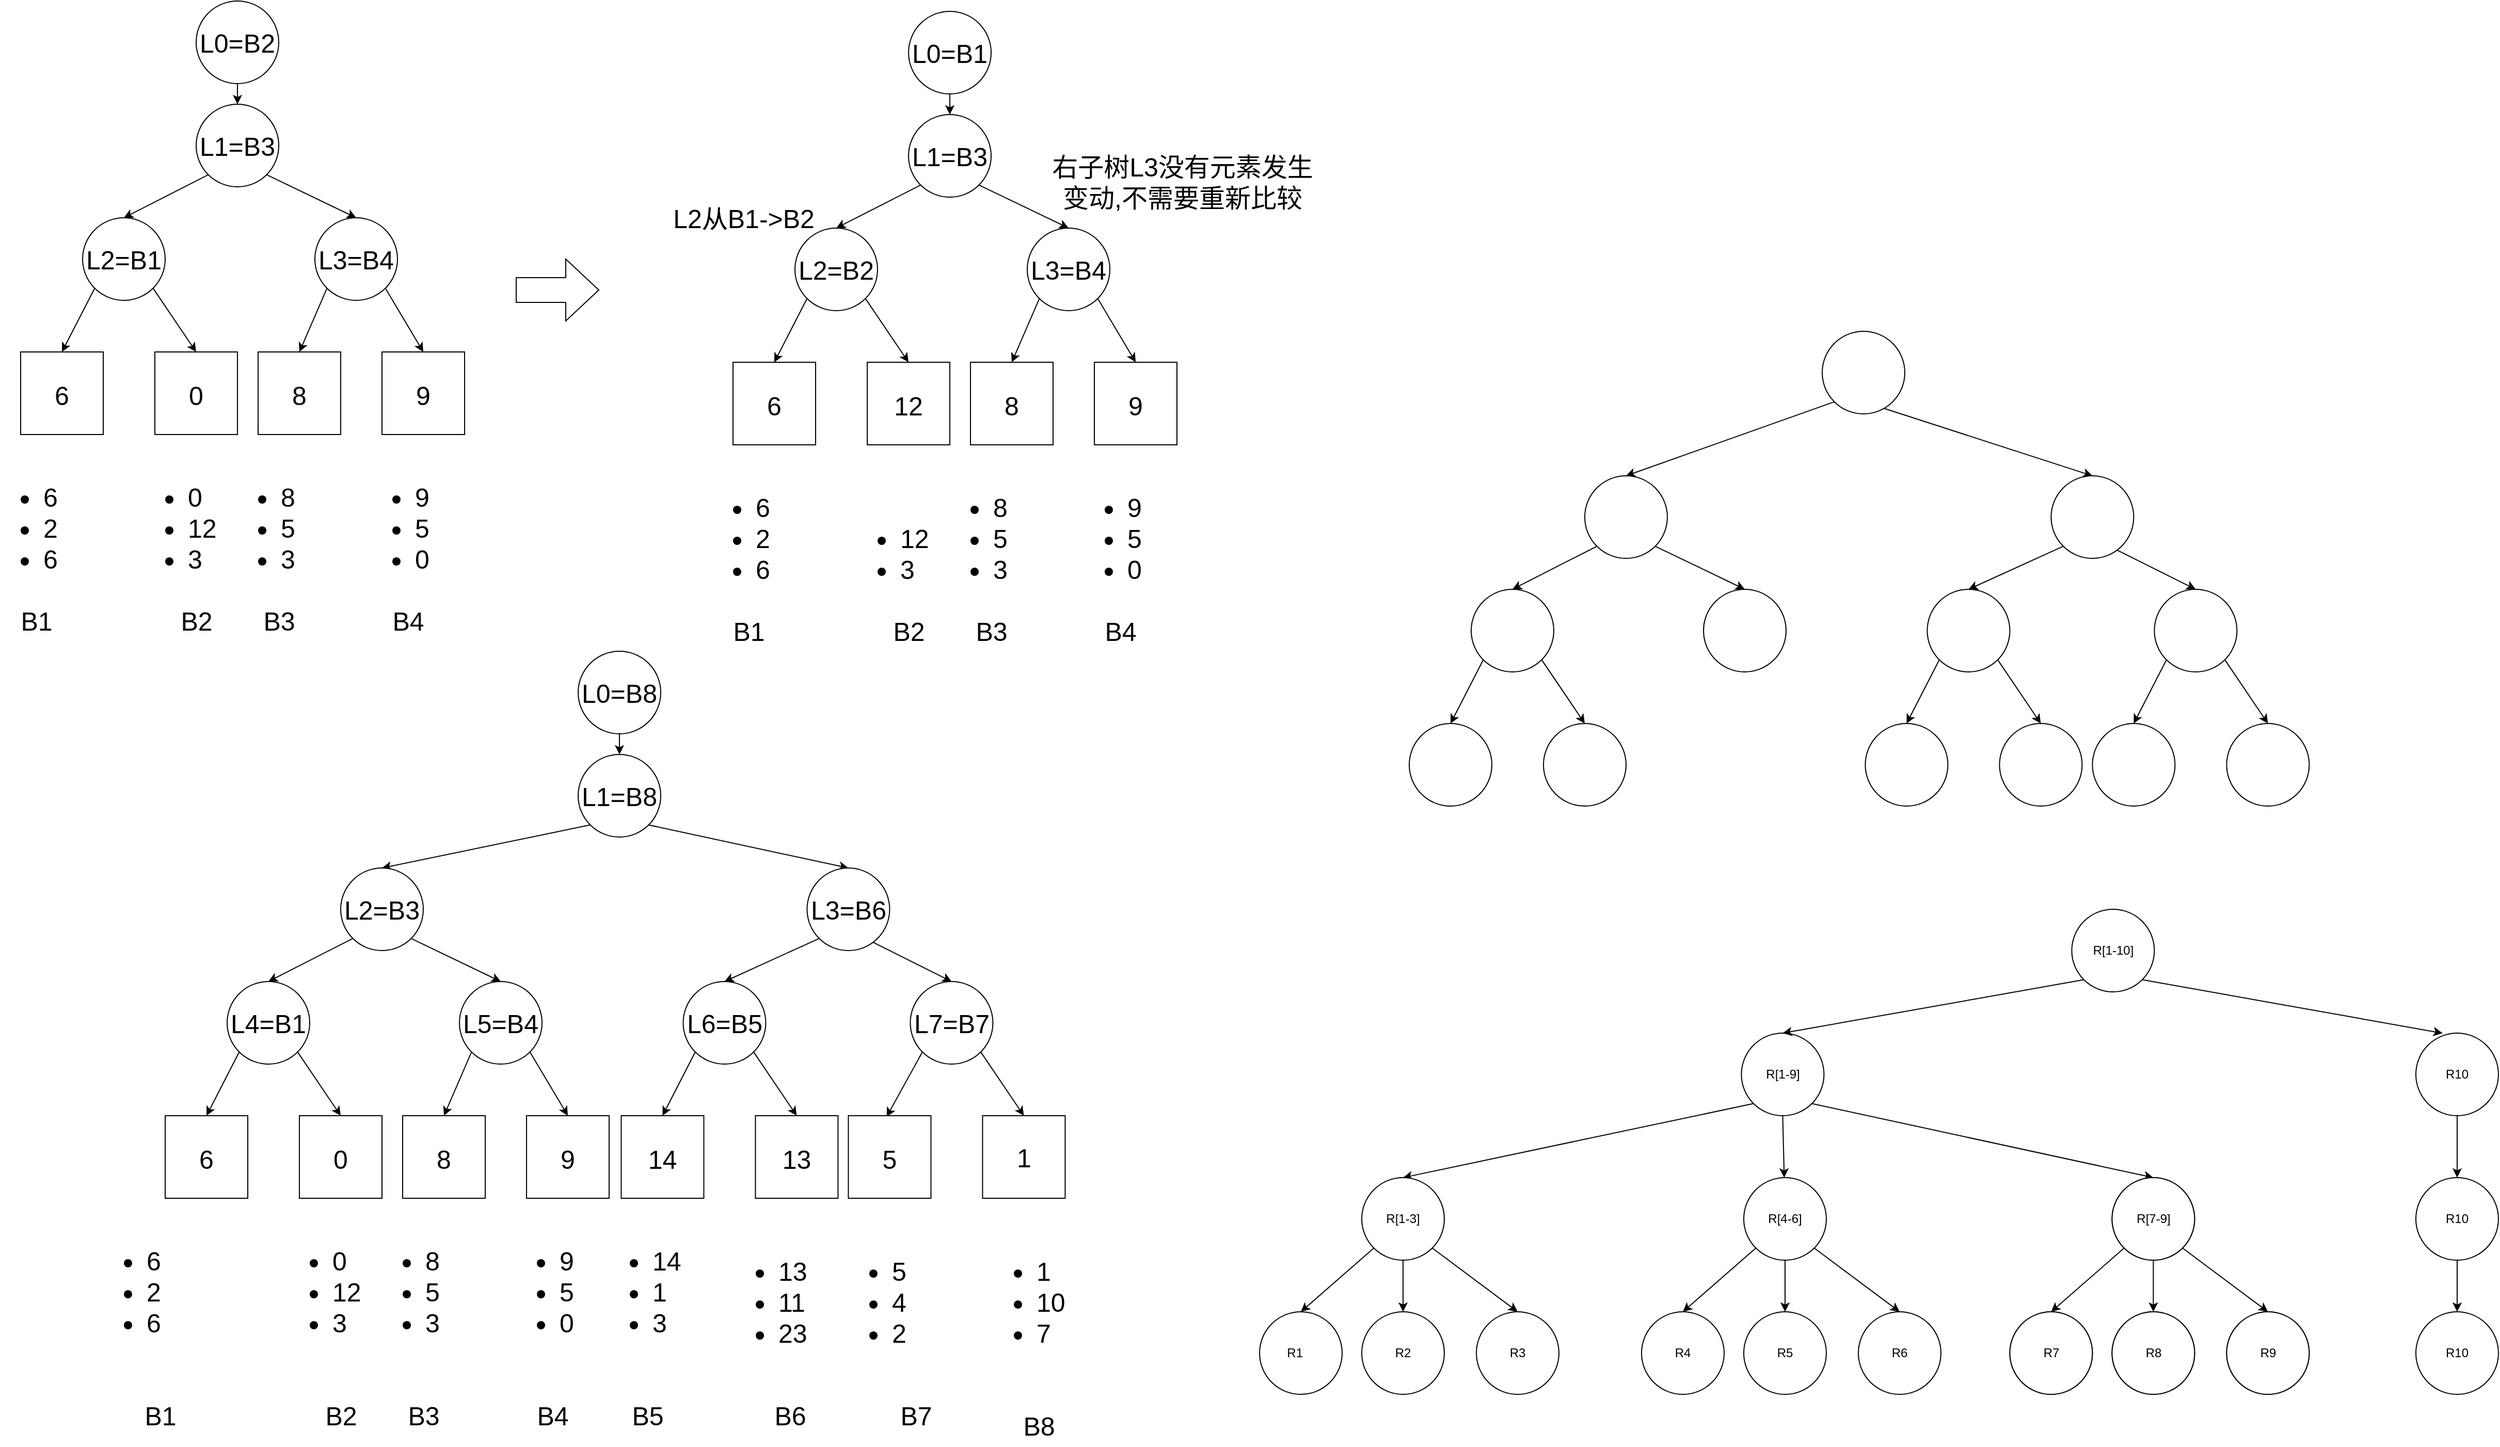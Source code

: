 <mxfile>
    <diagram id="sm-eltdKlU6kVScKNFLW" name="Page-1">
        <mxGraphModel dx="3392" dy="971" grid="1" gridSize="10" guides="1" tooltips="1" connect="1" arrows="1" fold="1" page="1" pageScale="1" pageWidth="850" pageHeight="1100" math="1" shadow="0">
            <root>
                <mxCell id="0"/>
                <mxCell id="1" parent="0"/>
                <mxCell id="2" style="edgeStyle=none;html=1;exitX=0;exitY=1;exitDx=0;exitDy=0;entryX=0.5;entryY=0;entryDx=0;entryDy=0;endArrow=classic;endFill=1;" parent="1" source="4" target="7" edge="1">
                    <mxGeometry relative="1" as="geometry"/>
                </mxCell>
                <mxCell id="3" style="edgeStyle=none;html=1;exitX=1;exitY=1;exitDx=0;exitDy=0;entryX=0.5;entryY=0;entryDx=0;entryDy=0;endArrow=classic;endFill=1;" parent="1" target="10" edge="1">
                    <mxGeometry relative="1" as="geometry">
                        <mxPoint x="475.004" y="1468.284" as="sourcePoint"/>
                    </mxGeometry>
                </mxCell>
                <mxCell id="4" value="" style="ellipse;whiteSpace=wrap;html=1;aspect=fixed;" parent="1" vertex="1">
                    <mxGeometry x="435" y="1400" width="80" height="80" as="geometry"/>
                </mxCell>
                <mxCell id="5" style="edgeStyle=none;html=1;exitX=1;exitY=1;exitDx=0;exitDy=0;entryX=0.5;entryY=0;entryDx=0;entryDy=0;endArrow=classic;endFill=1;" parent="1" source="7" target="31" edge="1">
                    <mxGeometry relative="1" as="geometry">
                        <mxPoint x="355.0" y="1650" as="targetPoint"/>
                    </mxGeometry>
                </mxCell>
                <mxCell id="6" style="edgeStyle=none;html=1;exitX=0;exitY=1;exitDx=0;exitDy=0;entryX=0.5;entryY=0;entryDx=0;entryDy=0;endArrow=classic;endFill=1;" parent="1" source="7" target="18" edge="1">
                    <mxGeometry relative="1" as="geometry"/>
                </mxCell>
                <mxCell id="7" value="" style="ellipse;whiteSpace=wrap;html=1;aspect=fixed;" parent="1" vertex="1">
                    <mxGeometry x="205" y="1540" width="80" height="80" as="geometry"/>
                </mxCell>
                <mxCell id="8" style="edgeStyle=none;html=1;exitX=0;exitY=1;exitDx=0;exitDy=0;entryX=0.5;entryY=0;entryDx=0;entryDy=0;endArrow=classic;endFill=1;" parent="1" source="10" target="28" edge="1">
                    <mxGeometry relative="1" as="geometry"/>
                </mxCell>
                <mxCell id="9" style="edgeStyle=none;html=1;exitX=0;exitY=0.5;exitDx=0;exitDy=0;entryX=0.5;entryY=0;entryDx=0;entryDy=0;endArrow=classic;endFill=1;" parent="1" source="10" target="23" edge="1">
                    <mxGeometry relative="1" as="geometry"/>
                </mxCell>
                <mxCell id="10" value="" style="ellipse;whiteSpace=wrap;html=1;aspect=fixed;" parent="1" vertex="1">
                    <mxGeometry x="656.72" y="1540" width="80" height="80" as="geometry"/>
                </mxCell>
                <mxCell id="16" style="edgeStyle=none;html=1;exitX=0;exitY=1;exitDx=0;exitDy=0;entryX=0.5;entryY=0;entryDx=0;entryDy=0;endArrow=classic;endFill=1;" parent="1" source="18" target="19" edge="1">
                    <mxGeometry relative="1" as="geometry"/>
                </mxCell>
                <mxCell id="17" style="edgeStyle=none;html=1;exitX=1;exitY=1;exitDx=0;exitDy=0;entryX=0.5;entryY=0;entryDx=0;entryDy=0;endArrow=classic;endFill=1;" parent="1" source="18" target="20" edge="1">
                    <mxGeometry relative="1" as="geometry"/>
                </mxCell>
                <mxCell id="18" value="" style="ellipse;whiteSpace=wrap;html=1;aspect=fixed;" parent="1" vertex="1">
                    <mxGeometry x="95" y="1650" width="80" height="80" as="geometry"/>
                </mxCell>
                <mxCell id="19" value="" style="ellipse;whiteSpace=wrap;html=1;aspect=fixed;" parent="1" vertex="1">
                    <mxGeometry x="35" y="1780" width="80" height="80" as="geometry"/>
                </mxCell>
                <mxCell id="20" value="" style="ellipse;whiteSpace=wrap;html=1;aspect=fixed;" parent="1" vertex="1">
                    <mxGeometry x="165" y="1780" width="80" height="80" as="geometry"/>
                </mxCell>
                <mxCell id="21" style="edgeStyle=none;html=1;exitX=0;exitY=1;exitDx=0;exitDy=0;entryX=0.5;entryY=0;entryDx=0;entryDy=0;endArrow=classic;endFill=1;" parent="1" source="23" target="24" edge="1">
                    <mxGeometry relative="1" as="geometry"/>
                </mxCell>
                <mxCell id="22" style="edgeStyle=none;html=1;exitX=1;exitY=1;exitDx=0;exitDy=0;entryX=0.5;entryY=0;entryDx=0;entryDy=0;endArrow=classic;endFill=1;" parent="1" source="23" target="25" edge="1">
                    <mxGeometry relative="1" as="geometry"/>
                </mxCell>
                <mxCell id="23" value="" style="ellipse;whiteSpace=wrap;html=1;aspect=fixed;" parent="1" vertex="1">
                    <mxGeometry x="756.72" y="1650" width="80" height="80" as="geometry"/>
                </mxCell>
                <mxCell id="24" value="" style="ellipse;whiteSpace=wrap;html=1;aspect=fixed;" parent="1" vertex="1">
                    <mxGeometry x="696.72" y="1780" width="80" height="80" as="geometry"/>
                </mxCell>
                <mxCell id="25" value="" style="ellipse;whiteSpace=wrap;html=1;aspect=fixed;" parent="1" vertex="1">
                    <mxGeometry x="826.72" y="1780" width="80" height="80" as="geometry"/>
                </mxCell>
                <mxCell id="26" style="edgeStyle=none;html=1;exitX=0;exitY=1;exitDx=0;exitDy=0;entryX=0.5;entryY=0;entryDx=0;entryDy=0;endArrow=classic;endFill=1;" parent="1" source="28" target="29" edge="1">
                    <mxGeometry relative="1" as="geometry"/>
                </mxCell>
                <mxCell id="27" style="edgeStyle=none;html=1;exitX=1;exitY=1;exitDx=0;exitDy=0;entryX=0.5;entryY=0;entryDx=0;entryDy=0;endArrow=classic;endFill=1;" parent="1" source="28" target="30" edge="1">
                    <mxGeometry relative="1" as="geometry"/>
                </mxCell>
                <mxCell id="28" value="" style="ellipse;whiteSpace=wrap;html=1;aspect=fixed;" parent="1" vertex="1">
                    <mxGeometry x="536.72" y="1650" width="80" height="80" as="geometry"/>
                </mxCell>
                <mxCell id="29" value="" style="ellipse;whiteSpace=wrap;html=1;aspect=fixed;" parent="1" vertex="1">
                    <mxGeometry x="476.72" y="1780" width="80" height="80" as="geometry"/>
                </mxCell>
                <mxCell id="30" value="" style="ellipse;whiteSpace=wrap;html=1;aspect=fixed;" parent="1" vertex="1">
                    <mxGeometry x="606.72" y="1780" width="80" height="80" as="geometry"/>
                </mxCell>
                <mxCell id="31" value="" style="ellipse;whiteSpace=wrap;html=1;aspect=fixed;" parent="1" vertex="1">
                    <mxGeometry x="320" y="1650" width="80" height="80" as="geometry"/>
                </mxCell>
                <mxCell id="32" style="edgeStyle=none;html=1;exitX=0;exitY=1;exitDx=0;exitDy=0;entryX=0.5;entryY=0;entryDx=0;entryDy=0;endArrow=classic;endFill=1;" parent="1" source="34" target="37" edge="1">
                    <mxGeometry relative="1" as="geometry"/>
                </mxCell>
                <mxCell id="91" style="edgeStyle=none;html=1;exitX=1;exitY=1;exitDx=0;exitDy=0;entryX=0.5;entryY=0;entryDx=0;entryDy=0;" parent="1" source="34" target="75" edge="1">
                    <mxGeometry relative="1" as="geometry"/>
                </mxCell>
                <mxCell id="99" style="edgeStyle=none;html=1;exitX=0.5;exitY=1;exitDx=0;exitDy=0;" parent="1" source="34" target="95" edge="1">
                    <mxGeometry relative="1" as="geometry"/>
                </mxCell>
                <mxCell id="34" value="R[1-9]" style="ellipse;whiteSpace=wrap;html=1;aspect=fixed;" parent="1" vertex="1">
                    <mxGeometry x="356.72" y="2080" width="80" height="80" as="geometry"/>
                </mxCell>
                <mxCell id="35" style="edgeStyle=none;html=1;exitX=1;exitY=1;exitDx=0;exitDy=0;entryX=0.5;entryY=0;entryDx=0;entryDy=0;endArrow=classic;endFill=1;" parent="1" source="37" target="60" edge="1">
                    <mxGeometry relative="1" as="geometry">
                        <mxPoint x="130" y="2350" as="targetPoint"/>
                    </mxGeometry>
                </mxCell>
                <mxCell id="36" style="edgeStyle=none;html=1;exitX=0;exitY=1;exitDx=0;exitDy=0;endArrow=classic;endFill=1;entryX=0.5;entryY=0;entryDx=0;entryDy=0;" parent="1" source="37" target="44" edge="1">
                    <mxGeometry relative="1" as="geometry">
                        <mxPoint x="-130" y="2450" as="targetPoint"/>
                    </mxGeometry>
                </mxCell>
                <mxCell id="57" style="edgeStyle=none;html=1;exitX=0.5;exitY=1;exitDx=0;exitDy=0;entryX=0.5;entryY=0;entryDx=0;entryDy=0;" parent="1" source="37" target="45" edge="1">
                    <mxGeometry relative="1" as="geometry"/>
                </mxCell>
                <mxCell id="37" value="R[1-3]" style="ellipse;whiteSpace=wrap;html=1;aspect=fixed;" parent="1" vertex="1">
                    <mxGeometry x="-11" y="2220" width="80" height="80" as="geometry"/>
                </mxCell>
                <mxCell id="44" value="R1&lt;span style=&quot;white-space: pre&quot;&gt;&#9;&lt;/span&gt;" style="ellipse;whiteSpace=wrap;html=1;aspect=fixed;" parent="1" vertex="1">
                    <mxGeometry x="-110" y="2350" width="80" height="80" as="geometry"/>
                </mxCell>
                <mxCell id="45" value="R2" style="ellipse;whiteSpace=wrap;html=1;aspect=fixed;" parent="1" vertex="1">
                    <mxGeometry x="-11" y="2350" width="80" height="80" as="geometry"/>
                </mxCell>
                <mxCell id="60" value="R3" style="ellipse;whiteSpace=wrap;html=1;aspect=fixed;" parent="1" vertex="1">
                    <mxGeometry x="100" y="2350" width="80" height="80" as="geometry"/>
                </mxCell>
                <mxCell id="68" style="edgeStyle=none;html=1;exitX=1;exitY=1;exitDx=0;exitDy=0;entryX=0.5;entryY=0;entryDx=0;entryDy=0;endArrow=classic;endFill=1;" parent="1" source="71" target="74" edge="1">
                    <mxGeometry relative="1" as="geometry">
                        <mxPoint x="346.72" y="2360" as="targetPoint"/>
                    </mxGeometry>
                </mxCell>
                <mxCell id="69" style="edgeStyle=none;html=1;exitX=0;exitY=1;exitDx=0;exitDy=0;endArrow=classic;endFill=1;entryX=0.5;entryY=0;entryDx=0;entryDy=0;" parent="1" source="71" target="72" edge="1">
                    <mxGeometry relative="1" as="geometry">
                        <mxPoint x="86.72" y="2460" as="targetPoint"/>
                    </mxGeometry>
                </mxCell>
                <mxCell id="70" style="edgeStyle=none;html=1;exitX=0.5;exitY=1;exitDx=0;exitDy=0;entryX=0.5;entryY=0;entryDx=0;entryDy=0;" parent="1" source="71" target="73" edge="1">
                    <mxGeometry relative="1" as="geometry"/>
                </mxCell>
                <mxCell id="71" value="" style="ellipse;whiteSpace=wrap;html=1;aspect=fixed;" parent="1" vertex="1">
                    <mxGeometry x="715.72" y="2220" width="80" height="80" as="geometry"/>
                </mxCell>
                <mxCell id="72" value="" style="ellipse;whiteSpace=wrap;html=1;aspect=fixed;" parent="1" vertex="1">
                    <mxGeometry x="616.72" y="2350" width="80" height="80" as="geometry"/>
                </mxCell>
                <mxCell id="73" value="" style="ellipse;whiteSpace=wrap;html=1;aspect=fixed;" parent="1" vertex="1">
                    <mxGeometry x="715.72" y="2350" width="80" height="80" as="geometry"/>
                </mxCell>
                <mxCell id="74" value="" style="ellipse;whiteSpace=wrap;html=1;aspect=fixed;" parent="1" vertex="1">
                    <mxGeometry x="826.72" y="2350" width="80" height="80" as="geometry"/>
                </mxCell>
                <mxCell id="75" value="R[7-9]" style="ellipse;whiteSpace=wrap;html=1;aspect=fixed;" parent="1" vertex="1">
                    <mxGeometry x="715.72" y="2220" width="80" height="80" as="geometry"/>
                </mxCell>
                <mxCell id="76" value="R7" style="ellipse;whiteSpace=wrap;html=1;aspect=fixed;" parent="1" vertex="1">
                    <mxGeometry x="616.72" y="2350" width="80" height="80" as="geometry"/>
                </mxCell>
                <mxCell id="77" value="R8" style="ellipse;whiteSpace=wrap;html=1;aspect=fixed;" parent="1" vertex="1">
                    <mxGeometry x="715.72" y="2350" width="80" height="80" as="geometry"/>
                </mxCell>
                <mxCell id="78" value="R9" style="ellipse;whiteSpace=wrap;html=1;aspect=fixed;" parent="1" vertex="1">
                    <mxGeometry x="826.72" y="2350" width="80" height="80" as="geometry"/>
                </mxCell>
                <mxCell id="92" style="edgeStyle=none;html=1;exitX=1;exitY=1;exitDx=0;exitDy=0;entryX=0.5;entryY=0;entryDx=0;entryDy=0;endArrow=classic;endFill=1;" parent="1" source="95" target="98" edge="1">
                    <mxGeometry relative="1" as="geometry">
                        <mxPoint x="500" y="2350" as="targetPoint"/>
                    </mxGeometry>
                </mxCell>
                <mxCell id="93" style="edgeStyle=none;html=1;exitX=0;exitY=1;exitDx=0;exitDy=0;endArrow=classic;endFill=1;entryX=0.5;entryY=0;entryDx=0;entryDy=0;" parent="1" source="95" target="96" edge="1">
                    <mxGeometry relative="1" as="geometry">
                        <mxPoint x="240" y="2450" as="targetPoint"/>
                    </mxGeometry>
                </mxCell>
                <mxCell id="94" style="edgeStyle=none;html=1;exitX=0.5;exitY=1;exitDx=0;exitDy=0;entryX=0.5;entryY=0;entryDx=0;entryDy=0;" parent="1" source="95" target="97" edge="1">
                    <mxGeometry relative="1" as="geometry"/>
                </mxCell>
                <mxCell id="95" value="R[4-6]" style="ellipse;whiteSpace=wrap;html=1;aspect=fixed;" parent="1" vertex="1">
                    <mxGeometry x="359" y="2220" width="80" height="80" as="geometry"/>
                </mxCell>
                <mxCell id="96" value="R4" style="ellipse;whiteSpace=wrap;html=1;aspect=fixed;" parent="1" vertex="1">
                    <mxGeometry x="260" y="2350" width="80" height="80" as="geometry"/>
                </mxCell>
                <mxCell id="97" value="R5" style="ellipse;whiteSpace=wrap;html=1;aspect=fixed;" parent="1" vertex="1">
                    <mxGeometry x="359" y="2350" width="80" height="80" as="geometry"/>
                </mxCell>
                <mxCell id="98" value="R6" style="ellipse;whiteSpace=wrap;html=1;aspect=fixed;" parent="1" vertex="1">
                    <mxGeometry x="470" y="2350" width="80" height="80" as="geometry"/>
                </mxCell>
                <mxCell id="100" value="R10" style="ellipse;whiteSpace=wrap;html=1;aspect=fixed;" parent="1" vertex="1">
                    <mxGeometry x="1010" y="2350" width="80" height="80" as="geometry"/>
                </mxCell>
                <mxCell id="102" style="edgeStyle=none;html=1;exitX=0.5;exitY=1;exitDx=0;exitDy=0;entryX=0.5;entryY=0;entryDx=0;entryDy=0;" parent="1" source="101" target="100" edge="1">
                    <mxGeometry relative="1" as="geometry"/>
                </mxCell>
                <mxCell id="101" value="R10" style="ellipse;whiteSpace=wrap;html=1;aspect=fixed;" parent="1" vertex="1">
                    <mxGeometry x="1010" y="2220" width="80" height="80" as="geometry"/>
                </mxCell>
                <mxCell id="108" style="edgeStyle=none;html=1;exitX=0.5;exitY=1;exitDx=0;exitDy=0;entryX=0.5;entryY=0;entryDx=0;entryDy=0;" parent="1" source="104" target="101" edge="1">
                    <mxGeometry relative="1" as="geometry"/>
                </mxCell>
                <mxCell id="104" value="R10" style="ellipse;whiteSpace=wrap;html=1;aspect=fixed;" parent="1" vertex="1">
                    <mxGeometry x="1010" y="2080" width="80" height="80" as="geometry"/>
                </mxCell>
                <mxCell id="106" style="edgeStyle=none;html=1;exitX=0;exitY=1;exitDx=0;exitDy=0;entryX=0.5;entryY=0;entryDx=0;entryDy=0;" parent="1" source="105" target="34" edge="1">
                    <mxGeometry relative="1" as="geometry"/>
                </mxCell>
                <mxCell id="107" style="edgeStyle=none;html=1;exitX=1;exitY=1;exitDx=0;exitDy=0;entryX=0.324;entryY=0.001;entryDx=0;entryDy=0;entryPerimeter=0;" parent="1" source="105" target="104" edge="1">
                    <mxGeometry relative="1" as="geometry"/>
                </mxCell>
                <mxCell id="105" value="R[1-10]" style="ellipse;whiteSpace=wrap;html=1;aspect=fixed;" parent="1" vertex="1">
                    <mxGeometry x="676.72" y="1960" width="80" height="80" as="geometry"/>
                </mxCell>
                <mxCell id="109" style="edgeStyle=none;html=1;exitX=0;exitY=1;exitDx=0;exitDy=0;entryX=0.5;entryY=0;entryDx=0;entryDy=0;endArrow=classic;endFill=1;fontSize=25;fillColor=rgb(255, 255, 255);strokeColor=rgb(0, 0, 0);fontColor=rgb(0, 0, 0);" parent="1" source="111" target="114" edge="1">
                    <mxGeometry relative="1" as="geometry"/>
                </mxCell>
                <mxCell id="214" style="edgeStyle=none;html=1;exitX=1;exitY=1;exitDx=0;exitDy=0;entryX=0.5;entryY=0;entryDx=0;entryDy=0;fontSize=25;" edge="1" parent="1" source="111" target="117">
                    <mxGeometry relative="1" as="geometry"/>
                </mxCell>
                <mxCell id="111" value="L1=B8" style="ellipse;whiteSpace=wrap;html=1;aspect=fixed;fontSize=25;" parent="1" vertex="1">
                    <mxGeometry x="-770" y="1810" width="80" height="80" as="geometry"/>
                </mxCell>
                <mxCell id="112" style="edgeStyle=none;html=1;exitX=1;exitY=1;exitDx=0;exitDy=0;entryX=0.5;entryY=0;entryDx=0;entryDy=0;endArrow=classic;endFill=1;fontSize=25;fillColor=rgb(255, 255, 255);strokeColor=rgb(0, 0, 0);fontColor=rgb(0, 0, 0);" parent="1" source="114" target="133" edge="1">
                    <mxGeometry relative="1" as="geometry">
                        <mxPoint x="-850.0" y="2030" as="targetPoint"/>
                    </mxGeometry>
                </mxCell>
                <mxCell id="113" style="edgeStyle=none;html=1;exitX=0;exitY=1;exitDx=0;exitDy=0;entryX=0.5;entryY=0;entryDx=0;entryDy=0;endArrow=classic;endFill=1;fontSize=25;fillColor=rgb(255, 255, 255);strokeColor=rgb(0, 0, 0);fontColor=rgb(0, 0, 0);" parent="1" source="114" target="120" edge="1">
                    <mxGeometry relative="1" as="geometry"/>
                </mxCell>
                <mxCell id="114" value="L2=B3" style="ellipse;whiteSpace=wrap;html=1;aspect=fixed;fontSize=25;" parent="1" vertex="1">
                    <mxGeometry x="-1000" y="1920" width="80" height="80" as="geometry"/>
                </mxCell>
                <mxCell id="115" style="edgeStyle=none;html=1;exitX=0;exitY=1;exitDx=0;exitDy=0;entryX=0.5;entryY=0;entryDx=0;entryDy=0;endArrow=classic;endFill=1;fontSize=25;fillColor=rgb(255, 255, 255);strokeColor=rgb(0, 0, 0);fontColor=rgb(0, 0, 0);" parent="1" source="117" target="130" edge="1">
                    <mxGeometry relative="1" as="geometry"/>
                </mxCell>
                <mxCell id="116" style="edgeStyle=none;html=1;exitX=0;exitY=0.5;exitDx=0;exitDy=0;entryX=0.5;entryY=0;entryDx=0;entryDy=0;endArrow=classic;endFill=1;fontSize=25;fillColor=rgb(255, 255, 255);strokeColor=rgb(0, 0, 0);fontColor=rgb(0, 0, 0);" parent="1" source="117" target="125" edge="1">
                    <mxGeometry relative="1" as="geometry"/>
                </mxCell>
                <mxCell id="117" value="L3=B6" style="ellipse;whiteSpace=wrap;html=1;aspect=fixed;fontSize=25;" parent="1" vertex="1">
                    <mxGeometry x="-548.28" y="1920" width="80" height="80" as="geometry"/>
                </mxCell>
                <mxCell id="118" style="edgeStyle=none;html=1;exitX=0;exitY=1;exitDx=0;exitDy=0;entryX=0.5;entryY=0;entryDx=0;entryDy=0;endArrow=classic;endFill=1;fontSize=25;fillColor=rgb(255, 255, 255);strokeColor=rgb(0, 0, 0);fontColor=rgb(0, 0, 0);" parent="1" source="120" target="121" edge="1">
                    <mxGeometry relative="1" as="geometry"/>
                </mxCell>
                <mxCell id="119" style="edgeStyle=none;html=1;exitX=1;exitY=1;exitDx=0;exitDy=0;entryX=0.5;entryY=0;entryDx=0;entryDy=0;endArrow=classic;endFill=1;fontSize=25;fillColor=rgb(255, 255, 255);strokeColor=rgb(0, 0, 0);fontColor=rgb(0, 0, 0);" parent="1" source="120" target="122" edge="1">
                    <mxGeometry relative="1" as="geometry"/>
                </mxCell>
                <mxCell id="120" value="L4=B1" style="ellipse;whiteSpace=wrap;html=1;aspect=fixed;fontSize=25;" parent="1" vertex="1">
                    <mxGeometry x="-1110" y="2030" width="80" height="80" as="geometry"/>
                </mxCell>
                <mxCell id="121" value="6" style="fontSize=25;" parent="1" vertex="1">
                    <mxGeometry x="-1170" y="2160" width="80" height="80" as="geometry"/>
                </mxCell>
                <mxCell id="122" value="0" style="fontSize=25;" parent="1" vertex="1">
                    <mxGeometry x="-1040" y="2160" width="80" height="80" as="geometry"/>
                </mxCell>
                <mxCell id="124" style="edgeStyle=none;html=1;exitX=1;exitY=1;exitDx=0;exitDy=0;entryX=0.5;entryY=0;entryDx=0;entryDy=0;endArrow=classic;endFill=1;fontSize=25;fillColor=rgb(255, 255, 255);strokeColor=rgb(0, 0, 0);fontColor=rgb(0, 0, 0);" parent="1" source="125" target="127" edge="1">
                    <mxGeometry relative="1" as="geometry"/>
                </mxCell>
                <mxCell id="134" style="edgeStyle=none;html=1;exitX=0;exitY=1;exitDx=0;exitDy=0;entryX=0.463;entryY=0.014;entryDx=0;entryDy=0;entryPerimeter=0;fontFamily=Helvetica;fontSize=25;fontColor=rgb(0, 0, 0);fillColor=rgb(255, 255, 255);strokeColor=rgb(0, 0, 0);" parent="1" source="125" target="126" edge="1">
                    <mxGeometry relative="1" as="geometry"/>
                </mxCell>
                <mxCell id="125" value="L7=B7" style="ellipse;whiteSpace=wrap;html=1;aspect=fixed;fontSize=25;" parent="1" vertex="1">
                    <mxGeometry x="-448.28" y="2030" width="80" height="80" as="geometry"/>
                </mxCell>
                <mxCell id="126" value="5" style="fontSize=25;" parent="1" vertex="1">
                    <mxGeometry x="-508.28" y="2160" width="80" height="80" as="geometry"/>
                </mxCell>
                <mxCell id="127" value="&lt;font style=&quot;font-size: 25px&quot;&gt;1&lt;/font&gt;" style="whiteSpace=wrap;html=1;aspect=fixed;fontSize=25;" parent="1" vertex="1">
                    <mxGeometry x="-378.28" y="2160" width="80" height="80" as="geometry"/>
                </mxCell>
                <mxCell id="128" style="edgeStyle=none;html=1;exitX=0;exitY=1;exitDx=0;exitDy=0;entryX=0.5;entryY=0;entryDx=0;entryDy=0;endArrow=classic;endFill=1;fontSize=25;fillColor=rgb(255, 255, 255);strokeColor=rgb(0, 0, 0);fontColor=rgb(0, 0, 0);" parent="1" source="130" target="131" edge="1">
                    <mxGeometry relative="1" as="geometry"/>
                </mxCell>
                <mxCell id="129" style="edgeStyle=none;html=1;exitX=1;exitY=1;exitDx=0;exitDy=0;entryX=0.5;entryY=0;entryDx=0;entryDy=0;endArrow=classic;endFill=1;fontSize=25;fillColor=rgb(255, 255, 255);strokeColor=rgb(0, 0, 0);fontColor=rgb(0, 0, 0);" parent="1" source="130" target="132" edge="1">
                    <mxGeometry relative="1" as="geometry"/>
                </mxCell>
                <mxCell id="130" value="L6=B5" style="ellipse;whiteSpace=wrap;html=1;aspect=fixed;fontSize=25;" parent="1" vertex="1">
                    <mxGeometry x="-668.28" y="2030" width="80" height="80" as="geometry"/>
                </mxCell>
                <mxCell id="131" value="14" style="fontSize=25;" parent="1" vertex="1">
                    <mxGeometry x="-728.28" y="2160" width="80" height="80" as="geometry"/>
                </mxCell>
                <mxCell id="132" value="13" style="fontSize=25;" parent="1" vertex="1">
                    <mxGeometry x="-598.28" y="2160" width="80" height="80" as="geometry"/>
                </mxCell>
                <mxCell id="146" style="edgeStyle=none;html=1;exitX=1;exitY=1;exitDx=0;exitDy=0;fontSize=25;entryX=0.5;entryY=0;entryDx=0;entryDy=0;" edge="1" parent="1" source="133" target="149">
                    <mxGeometry relative="1" as="geometry">
                        <mxPoint x="-780" y="2150" as="targetPoint"/>
                    </mxGeometry>
                </mxCell>
                <mxCell id="152" style="edgeStyle=none;html=1;exitX=0;exitY=1;exitDx=0;exitDy=0;entryX=0.5;entryY=0;entryDx=0;entryDy=0;fontSize=25;" edge="1" parent="1" source="133" target="148">
                    <mxGeometry relative="1" as="geometry"/>
                </mxCell>
                <mxCell id="133" value="L5=B4" style="ellipse;whiteSpace=wrap;html=1;aspect=fixed;fontSize=25;" parent="1" vertex="1">
                    <mxGeometry x="-885" y="2030" width="80" height="80" as="geometry"/>
                </mxCell>
                <mxCell id="140" value="&lt;ul&gt;&lt;li&gt;6&lt;/li&gt;&lt;li&gt;2&lt;/li&gt;&lt;li&gt;6&lt;/li&gt;&lt;/ul&gt;" style="text;strokeColor=none;fillColor=none;html=1;whiteSpace=wrap;verticalAlign=middle;overflow=hidden;fontSize=25;" vertex="1" parent="1">
                    <mxGeometry x="-1230" y="2230" width="150" height="200" as="geometry"/>
                </mxCell>
                <mxCell id="141" value="&lt;ul&gt;&lt;li&gt;&lt;span&gt;0&lt;/span&gt;&lt;/li&gt;&lt;li&gt;&lt;span&gt;12&lt;/span&gt;&lt;br&gt;&lt;/li&gt;&lt;li&gt;3&lt;/li&gt;&lt;/ul&gt;" style="text;strokeColor=none;fillColor=none;html=1;whiteSpace=wrap;verticalAlign=middle;overflow=hidden;fontSize=25;" vertex="1" parent="1">
                    <mxGeometry x="-1050" y="2230" width="150" height="200" as="geometry"/>
                </mxCell>
                <mxCell id="142" value="&lt;ul&gt;&lt;li&gt;14&lt;/li&gt;&lt;li&gt;&lt;span&gt;1&lt;/span&gt;&lt;br&gt;&lt;/li&gt;&lt;li&gt;3&lt;/li&gt;&lt;/ul&gt;" style="text;strokeColor=none;fillColor=none;html=1;whiteSpace=wrap;verticalAlign=middle;overflow=hidden;fontSize=25;" vertex="1" parent="1">
                    <mxGeometry x="-740" y="2230" width="150" height="200" as="geometry"/>
                </mxCell>
                <mxCell id="143" value="&lt;ul&gt;&lt;li&gt;13&lt;/li&gt;&lt;li&gt;&lt;span&gt;11&lt;/span&gt;&lt;br&gt;&lt;/li&gt;&lt;li&gt;23&lt;/li&gt;&lt;/ul&gt;" style="text;strokeColor=none;fillColor=none;html=1;whiteSpace=wrap;verticalAlign=middle;overflow=hidden;fontSize=25;" vertex="1" parent="1">
                    <mxGeometry x="-618.28" y="2240" width="88.28" height="200" as="geometry"/>
                </mxCell>
                <mxCell id="144" value="&lt;ul&gt;&lt;li&gt;&lt;span&gt;5&lt;/span&gt;&lt;/li&gt;&lt;li&gt;&lt;span&gt;4&lt;/span&gt;&lt;br&gt;&lt;/li&gt;&lt;li&gt;2&lt;/li&gt;&lt;/ul&gt;" style="text;strokeColor=none;fillColor=none;html=1;whiteSpace=wrap;verticalAlign=middle;overflow=hidden;fontSize=25;" vertex="1" parent="1">
                    <mxGeometry x="-508.28" y="2240" width="88.28" height="200" as="geometry"/>
                </mxCell>
                <mxCell id="145" value="&lt;ul&gt;&lt;li&gt;1&lt;/li&gt;&lt;li&gt;&lt;span&gt;10&lt;/span&gt;&lt;br&gt;&lt;/li&gt;&lt;li&gt;7&lt;/li&gt;&lt;/ul&gt;" style="text;strokeColor=none;fillColor=none;html=1;whiteSpace=wrap;verticalAlign=middle;overflow=hidden;fontSize=25;" vertex="1" parent="1">
                    <mxGeometry x="-368.28" y="2240" width="88.28" height="200" as="geometry"/>
                </mxCell>
                <mxCell id="148" value="8" style="fontSize=25;" vertex="1" parent="1">
                    <mxGeometry x="-940" y="2160" width="80" height="80" as="geometry"/>
                </mxCell>
                <mxCell id="149" value="9" style="fontSize=25;" vertex="1" parent="1">
                    <mxGeometry x="-820" y="2160" width="80" height="80" as="geometry"/>
                </mxCell>
                <mxCell id="153" value="&lt;ul&gt;&lt;li&gt;8&lt;/li&gt;&lt;li&gt;&lt;span&gt;5&lt;/span&gt;&lt;br&gt;&lt;/li&gt;&lt;li&gt;3&lt;/li&gt;&lt;/ul&gt;" style="text;strokeColor=none;fillColor=none;html=1;whiteSpace=wrap;verticalAlign=middle;overflow=hidden;fontSize=25;" vertex="1" parent="1">
                    <mxGeometry x="-960" y="2230" width="80" height="200" as="geometry"/>
                </mxCell>
                <mxCell id="154" value="&lt;ul&gt;&lt;li&gt;9&lt;/li&gt;&lt;li&gt;&lt;span&gt;5&lt;/span&gt;&lt;br&gt;&lt;/li&gt;&lt;li&gt;0&lt;/li&gt;&lt;/ul&gt;" style="text;strokeColor=none;fillColor=none;html=1;whiteSpace=wrap;verticalAlign=middle;overflow=hidden;fontSize=25;" vertex="1" parent="1">
                    <mxGeometry x="-830" y="2230" width="80" height="200" as="geometry"/>
                </mxCell>
                <mxCell id="155" value="B1" style="text;html=1;align=center;verticalAlign=middle;resizable=0;points=[];autosize=1;strokeColor=none;fillColor=none;fontSize=25;" vertex="1" parent="1">
                    <mxGeometry x="-1200" y="2430" width="50" height="40" as="geometry"/>
                </mxCell>
                <mxCell id="156" value="B5" style="text;html=1;align=center;verticalAlign=middle;resizable=0;points=[];autosize=1;strokeColor=none;fillColor=none;fontSize=25;" vertex="1" parent="1">
                    <mxGeometry x="-728.28" y="2430" width="50" height="40" as="geometry"/>
                </mxCell>
                <mxCell id="157" value="B7" style="text;html=1;align=center;verticalAlign=middle;resizable=0;points=[];autosize=1;strokeColor=none;fillColor=none;fontSize=25;" vertex="1" parent="1">
                    <mxGeometry x="-468.28" y="2430" width="50" height="40" as="geometry"/>
                </mxCell>
                <mxCell id="158" value="B8" style="text;html=1;align=center;verticalAlign=middle;resizable=0;points=[];autosize=1;strokeColor=none;fillColor=none;fontSize=25;" vertex="1" parent="1">
                    <mxGeometry x="-349.14" y="2440" width="50" height="40" as="geometry"/>
                </mxCell>
                <mxCell id="159" value="B3" style="text;html=1;align=center;verticalAlign=middle;resizable=0;points=[];autosize=1;strokeColor=none;fillColor=none;fontSize=25;" vertex="1" parent="1">
                    <mxGeometry x="-945" y="2430" width="50" height="40" as="geometry"/>
                </mxCell>
                <mxCell id="160" value="B6" style="text;html=1;align=center;verticalAlign=middle;resizable=0;points=[];autosize=1;strokeColor=none;fillColor=none;fontSize=25;" vertex="1" parent="1">
                    <mxGeometry x="-590" y="2430" width="50" height="40" as="geometry"/>
                </mxCell>
                <mxCell id="161" value="B4" style="text;html=1;align=center;verticalAlign=middle;resizable=0;points=[];autosize=1;strokeColor=none;fillColor=none;fontSize=25;" vertex="1" parent="1">
                    <mxGeometry x="-820" y="2430" width="50" height="40" as="geometry"/>
                </mxCell>
                <mxCell id="162" value="B2" style="text;html=1;align=center;verticalAlign=middle;resizable=0;points=[];autosize=1;strokeColor=none;fillColor=none;fontSize=25;" vertex="1" parent="1">
                    <mxGeometry x="-1025" y="2430" width="50" height="40" as="geometry"/>
                </mxCell>
                <mxCell id="166" style="edgeStyle=none;html=1;exitX=0.5;exitY=1;exitDx=0;exitDy=0;entryX=0.5;entryY=0;entryDx=0;entryDy=0;fontSize=25;" edge="1" parent="1" source="165" target="111">
                    <mxGeometry relative="1" as="geometry"/>
                </mxCell>
                <mxCell id="165" value="L0=B8" style="ellipse;whiteSpace=wrap;html=1;aspect=fixed;fontSize=25;" vertex="1" parent="1">
                    <mxGeometry x="-770" y="1710" width="80" height="80" as="geometry"/>
                </mxCell>
                <mxCell id="167" style="edgeStyle=none;html=1;exitX=1;exitY=1;exitDx=0;exitDy=0;entryX=0.5;entryY=0;entryDx=0;entryDy=0;endArrow=classic;endFill=1;fontSize=25;fillColor=rgb(255, 255, 255);strokeColor=rgb(0, 0, 0);fontColor=rgb(0, 0, 0);" edge="1" parent="1" source="169" target="177">
                    <mxGeometry relative="1" as="geometry">
                        <mxPoint x="-990.0" y="1290" as="targetPoint"/>
                    </mxGeometry>
                </mxCell>
                <mxCell id="168" style="edgeStyle=none;html=1;exitX=0;exitY=1;exitDx=0;exitDy=0;entryX=0.5;entryY=0;entryDx=0;entryDy=0;endArrow=classic;endFill=1;fontSize=25;fillColor=rgb(255, 255, 255);strokeColor=rgb(0, 0, 0);fontColor=rgb(0, 0, 0);" edge="1" parent="1" source="169" target="172">
                    <mxGeometry relative="1" as="geometry"/>
                </mxCell>
                <mxCell id="169" value="L1=B3" style="ellipse;whiteSpace=wrap;html=1;aspect=fixed;fontSize=25;" vertex="1" parent="1">
                    <mxGeometry x="-1140" y="1180" width="80" height="80" as="geometry"/>
                </mxCell>
                <mxCell id="170" style="edgeStyle=none;html=1;exitX=0;exitY=1;exitDx=0;exitDy=0;entryX=0.5;entryY=0;entryDx=0;entryDy=0;endArrow=classic;endFill=1;fontSize=25;fillColor=rgb(255, 255, 255);strokeColor=rgb(0, 0, 0);fontColor=rgb(0, 0, 0);" edge="1" parent="1" source="172" target="173">
                    <mxGeometry relative="1" as="geometry"/>
                </mxCell>
                <mxCell id="171" style="edgeStyle=none;html=1;exitX=1;exitY=1;exitDx=0;exitDy=0;entryX=0.5;entryY=0;entryDx=0;entryDy=0;endArrow=classic;endFill=1;fontSize=25;fillColor=rgb(255, 255, 255);strokeColor=rgb(0, 0, 0);fontColor=rgb(0, 0, 0);" edge="1" parent="1" source="172" target="174">
                    <mxGeometry relative="1" as="geometry"/>
                </mxCell>
                <mxCell id="172" value="L2=B1" style="ellipse;whiteSpace=wrap;html=1;aspect=fixed;fontSize=25;" vertex="1" parent="1">
                    <mxGeometry x="-1250" y="1290" width="80" height="80" as="geometry"/>
                </mxCell>
                <mxCell id="173" value="6" style="fontSize=25;" vertex="1" parent="1">
                    <mxGeometry x="-1310" y="1420" width="80" height="80" as="geometry"/>
                </mxCell>
                <mxCell id="174" value="0" style="fontSize=25;" vertex="1" parent="1">
                    <mxGeometry x="-1180" y="1420" width="80" height="80" as="geometry"/>
                </mxCell>
                <mxCell id="175" style="edgeStyle=none;html=1;exitX=1;exitY=1;exitDx=0;exitDy=0;fontSize=25;entryX=0.5;entryY=0;entryDx=0;entryDy=0;" edge="1" parent="1" source="177" target="181">
                    <mxGeometry relative="1" as="geometry">
                        <mxPoint x="-920" y="1410" as="targetPoint"/>
                    </mxGeometry>
                </mxCell>
                <mxCell id="176" style="edgeStyle=none;html=1;exitX=0;exitY=1;exitDx=0;exitDy=0;entryX=0.5;entryY=0;entryDx=0;entryDy=0;fontSize=25;" edge="1" parent="1" source="177" target="180">
                    <mxGeometry relative="1" as="geometry"/>
                </mxCell>
                <mxCell id="177" value="L3=B4" style="ellipse;whiteSpace=wrap;html=1;aspect=fixed;fontSize=25;" vertex="1" parent="1">
                    <mxGeometry x="-1025" y="1290" width="80" height="80" as="geometry"/>
                </mxCell>
                <mxCell id="178" value="&lt;ul&gt;&lt;li&gt;6&lt;/li&gt;&lt;li&gt;2&lt;/li&gt;&lt;li&gt;6&lt;/li&gt;&lt;/ul&gt;" style="text;strokeColor=none;fillColor=none;html=1;whiteSpace=wrap;verticalAlign=middle;overflow=hidden;fontSize=25;" vertex="1" parent="1">
                    <mxGeometry x="-1330" y="1500" width="90" height="180" as="geometry"/>
                </mxCell>
                <mxCell id="179" value="&lt;ul&gt;&lt;li&gt;&lt;span&gt;0&lt;/span&gt;&lt;/li&gt;&lt;li&gt;&lt;span&gt;12&lt;/span&gt;&lt;br&gt;&lt;/li&gt;&lt;li&gt;3&lt;/li&gt;&lt;/ul&gt;" style="text;strokeColor=none;fillColor=none;html=1;whiteSpace=wrap;verticalAlign=middle;overflow=hidden;fontSize=25;" vertex="1" parent="1">
                    <mxGeometry x="-1190" y="1490" width="150" height="200" as="geometry"/>
                </mxCell>
                <mxCell id="180" value="8" style="fontSize=25;" vertex="1" parent="1">
                    <mxGeometry x="-1080" y="1420" width="80" height="80" as="geometry"/>
                </mxCell>
                <mxCell id="181" value="9" style="fontSize=25;" vertex="1" parent="1">
                    <mxGeometry x="-960" y="1420" width="80" height="80" as="geometry"/>
                </mxCell>
                <mxCell id="182" value="&lt;ul&gt;&lt;li&gt;8&lt;/li&gt;&lt;li&gt;&lt;span&gt;5&lt;/span&gt;&lt;br&gt;&lt;/li&gt;&lt;li&gt;3&lt;/li&gt;&lt;/ul&gt;" style="text;strokeColor=none;fillColor=none;html=1;whiteSpace=wrap;verticalAlign=middle;overflow=hidden;fontSize=25;" vertex="1" parent="1">
                    <mxGeometry x="-1100" y="1490" width="80" height="200" as="geometry"/>
                </mxCell>
                <mxCell id="183" value="&lt;ul&gt;&lt;li&gt;9&lt;/li&gt;&lt;li&gt;&lt;span&gt;5&lt;/span&gt;&lt;br&gt;&lt;/li&gt;&lt;li&gt;0&lt;/li&gt;&lt;/ul&gt;" style="text;strokeColor=none;fillColor=none;html=1;whiteSpace=wrap;verticalAlign=middle;overflow=hidden;fontSize=25;" vertex="1" parent="1">
                    <mxGeometry x="-970" y="1490" width="80" height="200" as="geometry"/>
                </mxCell>
                <mxCell id="184" value="B1" style="text;html=1;align=center;verticalAlign=middle;resizable=0;points=[];autosize=1;strokeColor=none;fillColor=none;fontSize=25;" vertex="1" parent="1">
                    <mxGeometry x="-1320" y="1660" width="50" height="40" as="geometry"/>
                </mxCell>
                <mxCell id="185" value="B3" style="text;html=1;align=center;verticalAlign=middle;resizable=0;points=[];autosize=1;strokeColor=none;fillColor=none;fontSize=25;" vertex="1" parent="1">
                    <mxGeometry x="-1085" y="1660" width="50" height="40" as="geometry"/>
                </mxCell>
                <mxCell id="186" value="B4" style="text;html=1;align=center;verticalAlign=middle;resizable=0;points=[];autosize=1;strokeColor=none;fillColor=none;fontSize=25;" vertex="1" parent="1">
                    <mxGeometry x="-960" y="1660" width="50" height="40" as="geometry"/>
                </mxCell>
                <mxCell id="187" value="B2" style="text;html=1;align=center;verticalAlign=middle;resizable=0;points=[];autosize=1;strokeColor=none;fillColor=none;fontSize=25;" vertex="1" parent="1">
                    <mxGeometry x="-1165" y="1660" width="50" height="40" as="geometry"/>
                </mxCell>
                <mxCell id="189" style="edgeStyle=none;html=1;exitX=0.5;exitY=1;exitDx=0;exitDy=0;entryX=0.5;entryY=0;entryDx=0;entryDy=0;fontSize=25;" edge="1" parent="1" source="188" target="169">
                    <mxGeometry relative="1" as="geometry"/>
                </mxCell>
                <mxCell id="188" value="L0=B2" style="ellipse;whiteSpace=wrap;html=1;aspect=fixed;fontSize=25;" vertex="1" parent="1">
                    <mxGeometry x="-1140" y="1080" width="80" height="80" as="geometry"/>
                </mxCell>
                <mxCell id="190" style="edgeStyle=none;html=1;exitX=1;exitY=1;exitDx=0;exitDy=0;entryX=0.5;entryY=0;entryDx=0;entryDy=0;endArrow=classic;endFill=1;fontSize=25;fillColor=rgb(255, 255, 255);strokeColor=rgb(0, 0, 0);fontColor=rgb(0, 0, 0);" edge="1" parent="1" source="192" target="200">
                    <mxGeometry relative="1" as="geometry">
                        <mxPoint x="-300.0" y="1300" as="targetPoint"/>
                    </mxGeometry>
                </mxCell>
                <mxCell id="191" style="edgeStyle=none;html=1;exitX=0;exitY=1;exitDx=0;exitDy=0;entryX=0.5;entryY=0;entryDx=0;entryDy=0;endArrow=classic;endFill=1;fontSize=25;fillColor=rgb(255, 255, 255);strokeColor=rgb(0, 0, 0);fontColor=rgb(0, 0, 0);" edge="1" parent="1" source="192" target="195">
                    <mxGeometry relative="1" as="geometry"/>
                </mxCell>
                <mxCell id="192" value="L1=B3" style="ellipse;whiteSpace=wrap;html=1;aspect=fixed;fontSize=25;" vertex="1" parent="1">
                    <mxGeometry x="-450" y="1190" width="80" height="80" as="geometry"/>
                </mxCell>
                <mxCell id="193" style="edgeStyle=none;html=1;exitX=0;exitY=1;exitDx=0;exitDy=0;entryX=0.5;entryY=0;entryDx=0;entryDy=0;endArrow=classic;endFill=1;fontSize=25;fillColor=rgb(255, 255, 255);strokeColor=rgb(0, 0, 0);fontColor=rgb(0, 0, 0);" edge="1" parent="1" source="195" target="196">
                    <mxGeometry relative="1" as="geometry"/>
                </mxCell>
                <mxCell id="194" style="edgeStyle=none;html=1;exitX=1;exitY=1;exitDx=0;exitDy=0;entryX=0.5;entryY=0;entryDx=0;entryDy=0;endArrow=classic;endFill=1;fontSize=25;fillColor=rgb(255, 255, 255);strokeColor=rgb(0, 0, 0);fontColor=rgb(0, 0, 0);" edge="1" parent="1" source="195" target="197">
                    <mxGeometry relative="1" as="geometry"/>
                </mxCell>
                <mxCell id="195" value="L2=B2" style="ellipse;whiteSpace=wrap;html=1;aspect=fixed;fontSize=25;" vertex="1" parent="1">
                    <mxGeometry x="-560" y="1300" width="80" height="80" as="geometry"/>
                </mxCell>
                <mxCell id="196" value="6" style="fontSize=25;" vertex="1" parent="1">
                    <mxGeometry x="-620" y="1430" width="80" height="80" as="geometry"/>
                </mxCell>
                <mxCell id="197" value="12" style="fontSize=25;" vertex="1" parent="1">
                    <mxGeometry x="-490" y="1430" width="80" height="80" as="geometry"/>
                </mxCell>
                <mxCell id="198" style="edgeStyle=none;html=1;exitX=1;exitY=1;exitDx=0;exitDy=0;fontSize=25;entryX=0.5;entryY=0;entryDx=0;entryDy=0;" edge="1" parent="1" source="200" target="204">
                    <mxGeometry relative="1" as="geometry">
                        <mxPoint x="-230" y="1420" as="targetPoint"/>
                    </mxGeometry>
                </mxCell>
                <mxCell id="199" style="edgeStyle=none;html=1;exitX=0;exitY=1;exitDx=0;exitDy=0;entryX=0.5;entryY=0;entryDx=0;entryDy=0;fontSize=25;" edge="1" parent="1" source="200" target="203">
                    <mxGeometry relative="1" as="geometry"/>
                </mxCell>
                <mxCell id="200" value="L3=B4" style="ellipse;whiteSpace=wrap;html=1;aspect=fixed;fontSize=25;" vertex="1" parent="1">
                    <mxGeometry x="-335" y="1300" width="80" height="80" as="geometry"/>
                </mxCell>
                <mxCell id="201" value="&lt;ul&gt;&lt;li&gt;6&lt;/li&gt;&lt;li&gt;2&lt;/li&gt;&lt;li&gt;6&lt;/li&gt;&lt;/ul&gt;" style="text;strokeColor=none;fillColor=none;html=1;whiteSpace=wrap;verticalAlign=middle;overflow=hidden;fontSize=25;" vertex="1" parent="1">
                    <mxGeometry x="-640" y="1510" width="90" height="180" as="geometry"/>
                </mxCell>
                <mxCell id="202" value="&lt;div&gt;&lt;br&gt;&lt;/div&gt;&lt;ul&gt;&lt;li&gt;&lt;span&gt;12&lt;/span&gt;&lt;br&gt;&lt;/li&gt;&lt;li&gt;3&lt;/li&gt;&lt;/ul&gt;" style="text;strokeColor=none;fillColor=none;html=1;whiteSpace=wrap;verticalAlign=middle;overflow=hidden;fontSize=25;" vertex="1" parent="1">
                    <mxGeometry x="-500" y="1500" width="150" height="200" as="geometry"/>
                </mxCell>
                <mxCell id="203" value="8" style="fontSize=25;" vertex="1" parent="1">
                    <mxGeometry x="-390" y="1430" width="80" height="80" as="geometry"/>
                </mxCell>
                <mxCell id="204" value="9" style="fontSize=25;" vertex="1" parent="1">
                    <mxGeometry x="-270" y="1430" width="80" height="80" as="geometry"/>
                </mxCell>
                <mxCell id="205" value="&lt;ul&gt;&lt;li&gt;8&lt;/li&gt;&lt;li&gt;&lt;span&gt;5&lt;/span&gt;&lt;br&gt;&lt;/li&gt;&lt;li&gt;3&lt;/li&gt;&lt;/ul&gt;" style="text;strokeColor=none;fillColor=none;html=1;whiteSpace=wrap;verticalAlign=middle;overflow=hidden;fontSize=25;" vertex="1" parent="1">
                    <mxGeometry x="-410" y="1500" width="80" height="200" as="geometry"/>
                </mxCell>
                <mxCell id="206" value="&lt;ul&gt;&lt;li&gt;9&lt;/li&gt;&lt;li&gt;&lt;span&gt;5&lt;/span&gt;&lt;br&gt;&lt;/li&gt;&lt;li&gt;0&lt;/li&gt;&lt;/ul&gt;" style="text;strokeColor=none;fillColor=none;html=1;whiteSpace=wrap;verticalAlign=middle;overflow=hidden;fontSize=25;" vertex="1" parent="1">
                    <mxGeometry x="-280" y="1500" width="80" height="200" as="geometry"/>
                </mxCell>
                <mxCell id="207" value="B1" style="text;html=1;align=center;verticalAlign=middle;resizable=0;points=[];autosize=1;strokeColor=none;fillColor=none;fontSize=25;" vertex="1" parent="1">
                    <mxGeometry x="-630" y="1670" width="50" height="40" as="geometry"/>
                </mxCell>
                <mxCell id="208" value="B3" style="text;html=1;align=center;verticalAlign=middle;resizable=0;points=[];autosize=1;strokeColor=none;fillColor=none;fontSize=25;" vertex="1" parent="1">
                    <mxGeometry x="-395" y="1670" width="50" height="40" as="geometry"/>
                </mxCell>
                <mxCell id="209" value="B4" style="text;html=1;align=center;verticalAlign=middle;resizable=0;points=[];autosize=1;strokeColor=none;fillColor=none;fontSize=25;" vertex="1" parent="1">
                    <mxGeometry x="-270" y="1670" width="50" height="40" as="geometry"/>
                </mxCell>
                <mxCell id="210" value="B2" style="text;html=1;align=center;verticalAlign=middle;resizable=0;points=[];autosize=1;strokeColor=none;fillColor=none;fontSize=25;" vertex="1" parent="1">
                    <mxGeometry x="-475" y="1670" width="50" height="40" as="geometry"/>
                </mxCell>
                <mxCell id="211" style="edgeStyle=none;html=1;exitX=0.5;exitY=1;exitDx=0;exitDy=0;entryX=0.5;entryY=0;entryDx=0;entryDy=0;fontSize=25;" edge="1" parent="1" source="212" target="192">
                    <mxGeometry relative="1" as="geometry"/>
                </mxCell>
                <mxCell id="212" value="L0=B1" style="ellipse;whiteSpace=wrap;html=1;aspect=fixed;fontSize=25;" vertex="1" parent="1">
                    <mxGeometry x="-450" y="1090" width="80" height="80" as="geometry"/>
                </mxCell>
                <mxCell id="213" value="" style="shape=singleArrow;whiteSpace=wrap;html=1;arrowWidth=0.4;arrowSize=0.4;fontSize=25;" vertex="1" parent="1">
                    <mxGeometry x="-830" y="1330" width="80" height="60" as="geometry"/>
                </mxCell>
                <mxCell id="215" value="L2从B1-&amp;gt;B2" style="text;html=1;align=center;verticalAlign=middle;resizable=0;points=[];autosize=1;strokeColor=none;fillColor=none;fontSize=25;" vertex="1" parent="1">
                    <mxGeometry x="-685" y="1270" width="150" height="40" as="geometry"/>
                </mxCell>
                <mxCell id="216" value="右子树L3没有元素发生&lt;br&gt;变动,不需要重新比较" style="text;html=1;align=center;verticalAlign=middle;resizable=0;points=[];autosize=1;strokeColor=none;fillColor=none;fontSize=25;" vertex="1" parent="1">
                    <mxGeometry x="-320" y="1220" width="270" height="70" as="geometry"/>
                </mxCell>
            </root>
        </mxGraphModel>
    </diagram>
</mxfile>